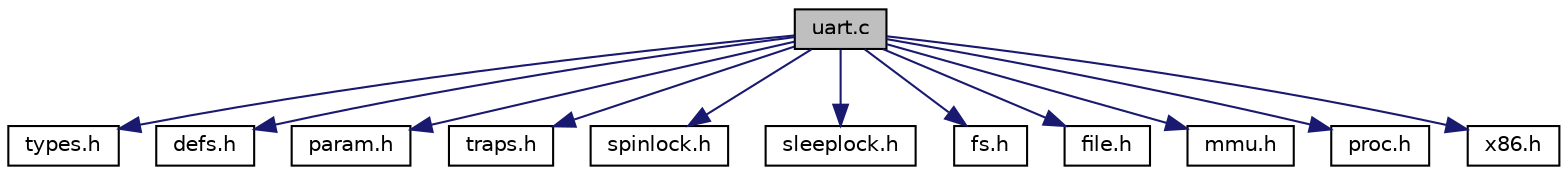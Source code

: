 digraph "uart.c"
{
 // LATEX_PDF_SIZE
  edge [fontname="Helvetica",fontsize="10",labelfontname="Helvetica",labelfontsize="10"];
  node [fontname="Helvetica",fontsize="10",shape=record];
  Node1 [label="uart.c",height=0.2,width=0.4,color="black", fillcolor="grey75", style="filled", fontcolor="black",tooltip=" "];
  Node1 -> Node2 [color="midnightblue",fontsize="10",style="solid"];
  Node2 [label="types.h",height=0.2,width=0.4,color="black", fillcolor="white", style="filled",URL="$d9/d49/types_8h.html",tooltip=" "];
  Node1 -> Node3 [color="midnightblue",fontsize="10",style="solid"];
  Node3 [label="defs.h",height=0.2,width=0.4,color="black", fillcolor="white", style="filled",URL="$d5/d64/defs_8h.html",tooltip=" "];
  Node1 -> Node4 [color="midnightblue",fontsize="10",style="solid"];
  Node4 [label="param.h",height=0.2,width=0.4,color="black", fillcolor="white", style="filled",URL="$d5/d33/param_8h.html",tooltip=" "];
  Node1 -> Node5 [color="midnightblue",fontsize="10",style="solid"];
  Node5 [label="traps.h",height=0.2,width=0.4,color="black", fillcolor="white", style="filled",URL="$d5/d98/traps_8h.html",tooltip=" "];
  Node1 -> Node6 [color="midnightblue",fontsize="10",style="solid"];
  Node6 [label="spinlock.h",height=0.2,width=0.4,color="black", fillcolor="white", style="filled",URL="$df/d63/spinlock_8h.html",tooltip=" "];
  Node1 -> Node7 [color="midnightblue",fontsize="10",style="solid"];
  Node7 [label="sleeplock.h",height=0.2,width=0.4,color="black", fillcolor="white", style="filled",URL="$d0/d74/sleeplock_8h.html",tooltip=" "];
  Node1 -> Node8 [color="midnightblue",fontsize="10",style="solid"];
  Node8 [label="fs.h",height=0.2,width=0.4,color="black", fillcolor="white", style="filled",URL="$df/d26/fs_8h.html",tooltip=" "];
  Node1 -> Node9 [color="midnightblue",fontsize="10",style="solid"];
  Node9 [label="file.h",height=0.2,width=0.4,color="black", fillcolor="white", style="filled",URL="$d2/d4d/file_8h.html",tooltip=" "];
  Node1 -> Node10 [color="midnightblue",fontsize="10",style="solid"];
  Node10 [label="mmu.h",height=0.2,width=0.4,color="black", fillcolor="white", style="filled",URL="$d2/df1/mmu_8h.html",tooltip=" "];
  Node1 -> Node11 [color="midnightblue",fontsize="10",style="solid"];
  Node11 [label="proc.h",height=0.2,width=0.4,color="black", fillcolor="white", style="filled",URL="$df/d03/proc_8h.html",tooltip=" "];
  Node1 -> Node12 [color="midnightblue",fontsize="10",style="solid"];
  Node12 [label="x86.h",height=0.2,width=0.4,color="black", fillcolor="white", style="filled",URL="$d5/d39/x86_8h.html",tooltip=" "];
}
